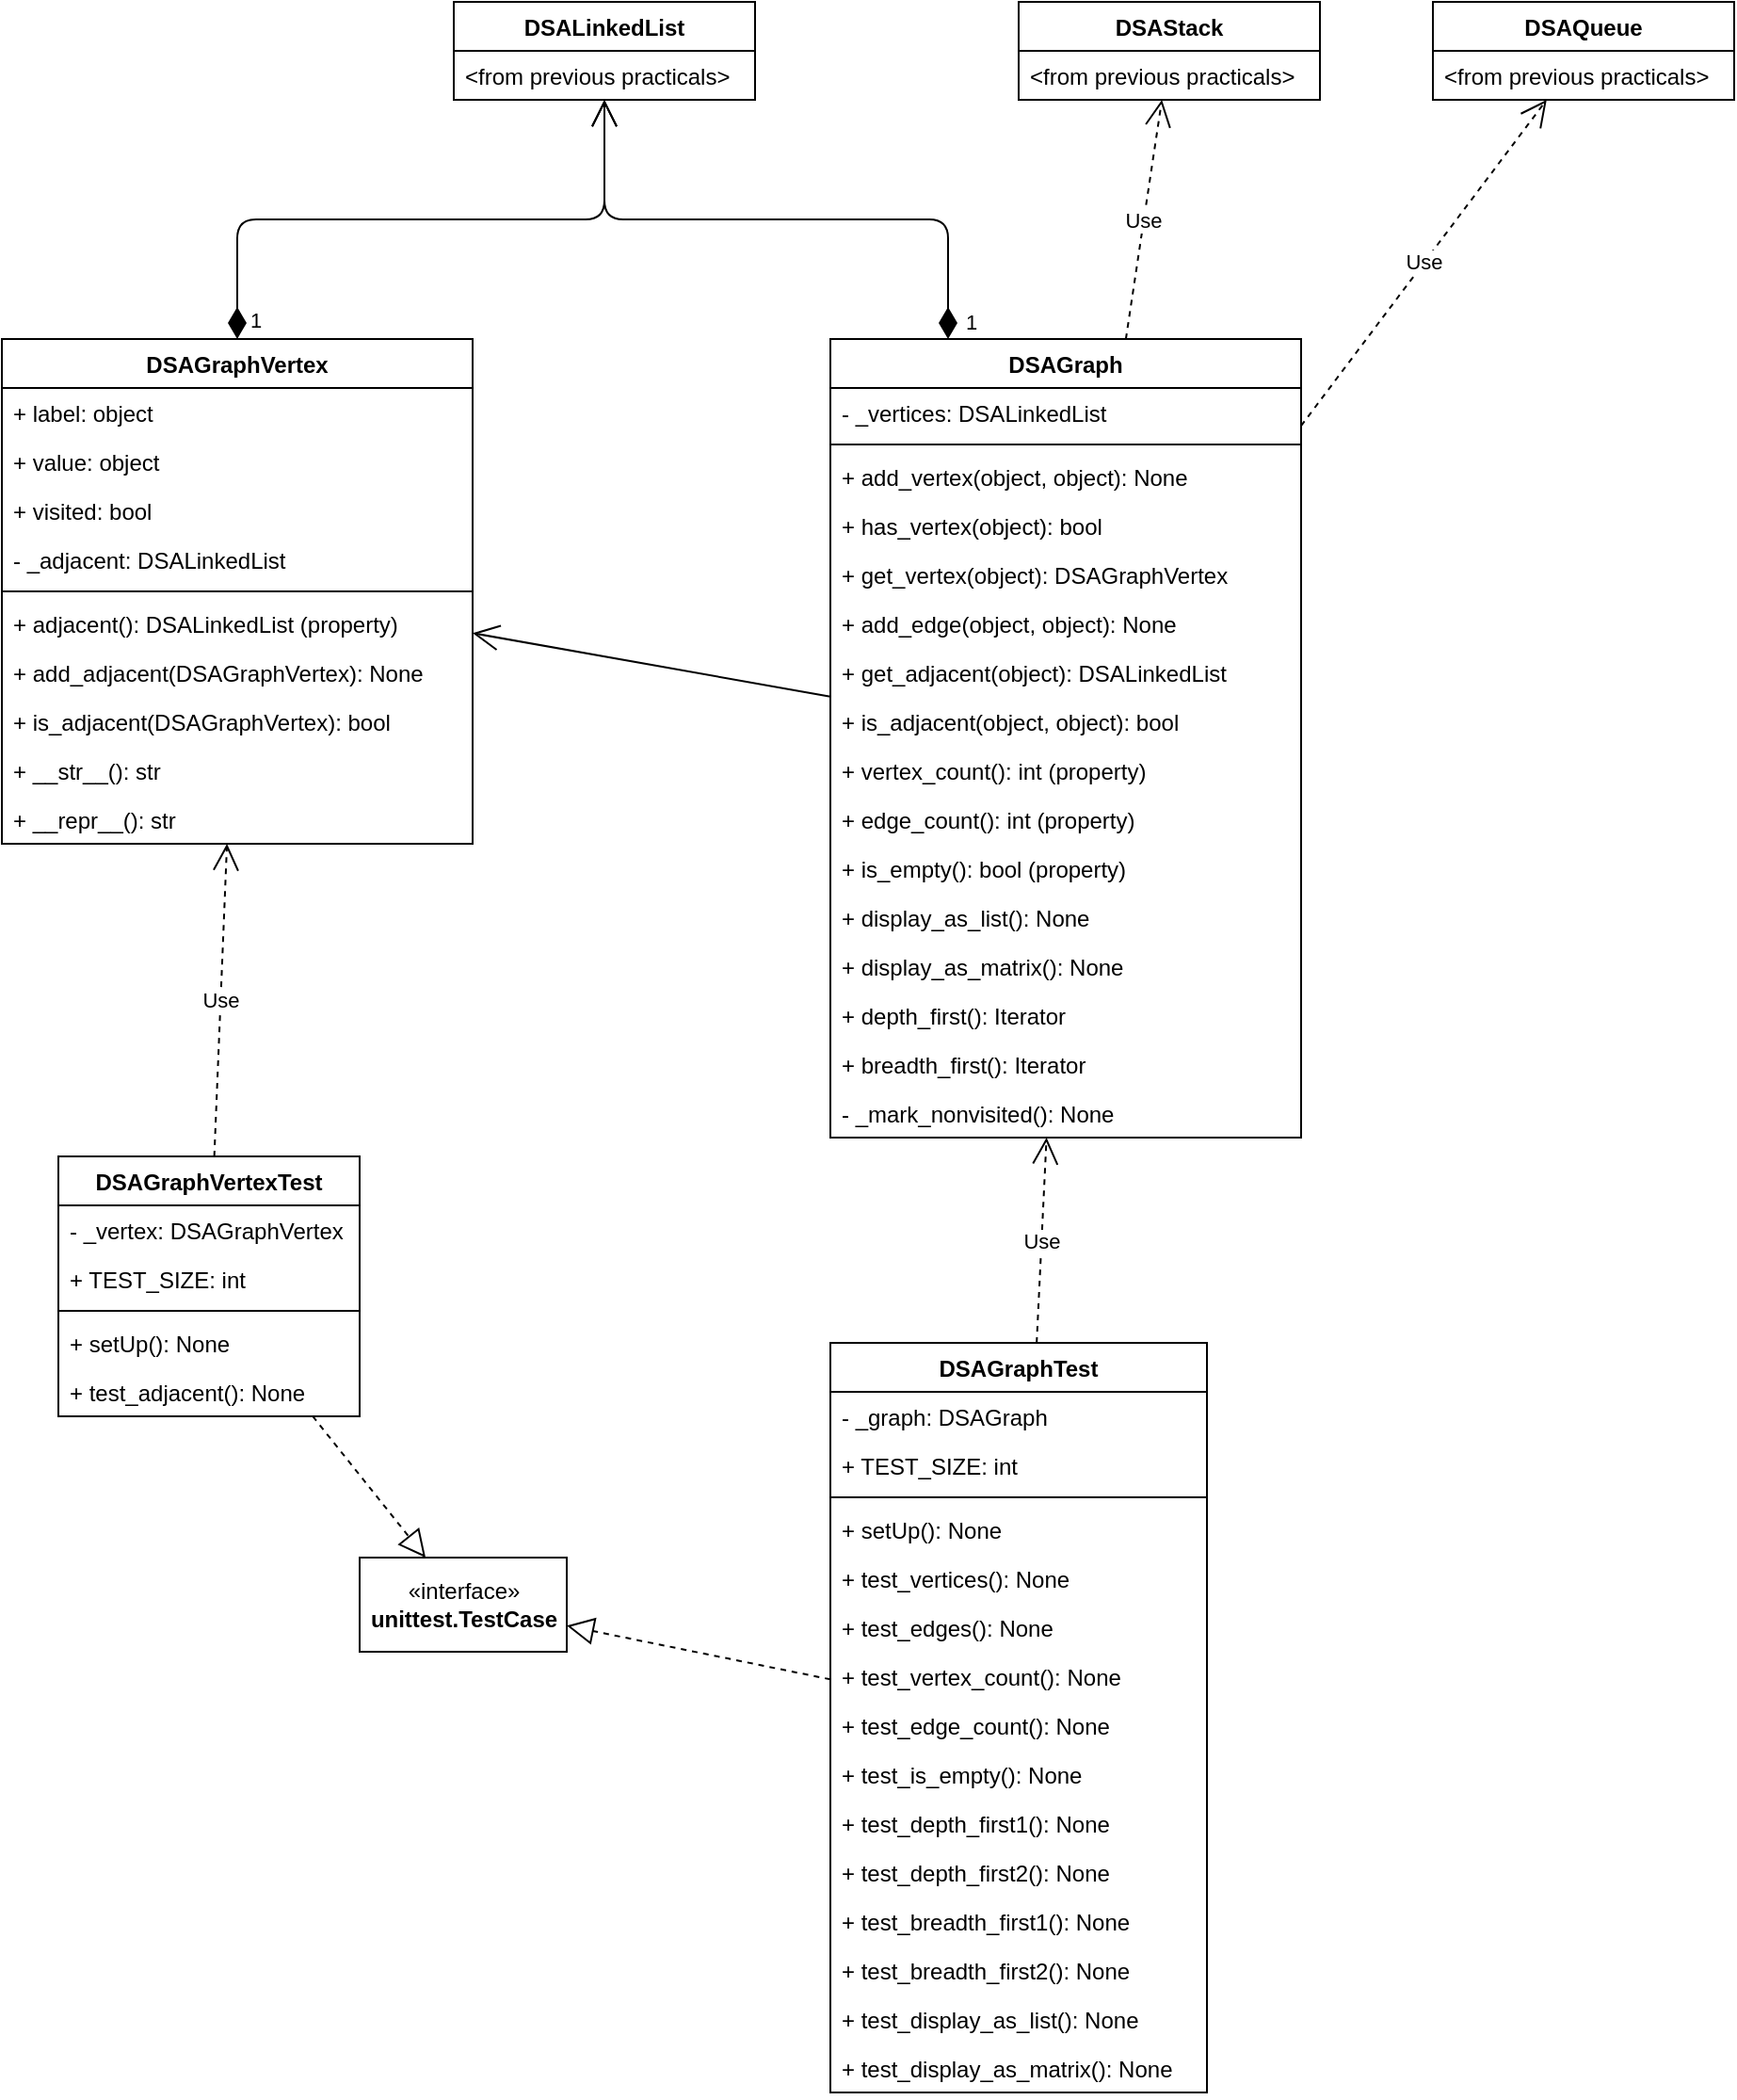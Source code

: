 <mxfile pages="1" version="11.2.8" type="device"><diagram id="qpqA-sJsl4YtewrL_Fn8" name="Page-1"><mxGraphModel dx="1422" dy="762" grid="1" gridSize="10" guides="1" tooltips="1" connect="1" arrows="1" fold="1" page="1" pageScale="1" pageWidth="1169" pageHeight="1654" math="0" shadow="0"><root><mxCell id="0"/><mxCell id="1" parent="0"/><mxCell id="rgTWz6OwyTQkIcWqFSW5-1" value="DSAGraphVertex" style="swimlane;fontStyle=1;align=center;verticalAlign=top;childLayout=stackLayout;horizontal=1;startSize=26;horizontalStack=0;resizeParent=1;resizeParentMax=0;resizeLast=0;collapsible=1;marginBottom=0;" parent="1" vertex="1"><mxGeometry x="40" y="216" width="250" height="268" as="geometry"/></mxCell><mxCell id="rgTWz6OwyTQkIcWqFSW5-2" value="+ label: object" style="text;strokeColor=none;fillColor=none;align=left;verticalAlign=top;spacingLeft=4;spacingRight=4;overflow=hidden;rotatable=0;points=[[0,0.5],[1,0.5]];portConstraint=eastwest;" parent="rgTWz6OwyTQkIcWqFSW5-1" vertex="1"><mxGeometry y="26" width="250" height="26" as="geometry"/></mxCell><mxCell id="rgTWz6OwyTQkIcWqFSW5-5" value="+ value: object" style="text;strokeColor=none;fillColor=none;align=left;verticalAlign=top;spacingLeft=4;spacingRight=4;overflow=hidden;rotatable=0;points=[[0,0.5],[1,0.5]];portConstraint=eastwest;" parent="rgTWz6OwyTQkIcWqFSW5-1" vertex="1"><mxGeometry y="52" width="250" height="26" as="geometry"/></mxCell><mxCell id="rgTWz6OwyTQkIcWqFSW5-6" value="+ visited: bool" style="text;strokeColor=none;fillColor=none;align=left;verticalAlign=top;spacingLeft=4;spacingRight=4;overflow=hidden;rotatable=0;points=[[0,0.5],[1,0.5]];portConstraint=eastwest;" parent="rgTWz6OwyTQkIcWqFSW5-1" vertex="1"><mxGeometry y="78" width="250" height="26" as="geometry"/></mxCell><mxCell id="rgTWz6OwyTQkIcWqFSW5-8" value="- _adjacent: DSALinkedList" style="text;strokeColor=none;fillColor=none;align=left;verticalAlign=top;spacingLeft=4;spacingRight=4;overflow=hidden;rotatable=0;points=[[0,0.5],[1,0.5]];portConstraint=eastwest;" parent="rgTWz6OwyTQkIcWqFSW5-1" vertex="1"><mxGeometry y="104" width="250" height="26" as="geometry"/></mxCell><mxCell id="rgTWz6OwyTQkIcWqFSW5-3" value="" style="line;strokeWidth=1;fillColor=none;align=left;verticalAlign=middle;spacingTop=-1;spacingLeft=3;spacingRight=3;rotatable=0;labelPosition=right;points=[];portConstraint=eastwest;" parent="rgTWz6OwyTQkIcWqFSW5-1" vertex="1"><mxGeometry y="130" width="250" height="8" as="geometry"/></mxCell><mxCell id="rgTWz6OwyTQkIcWqFSW5-12" value="+ adjacent(): DSALinkedList (property)" style="text;strokeColor=none;fillColor=none;align=left;verticalAlign=top;spacingLeft=4;spacingRight=4;overflow=hidden;rotatable=0;points=[[0,0.5],[1,0.5]];portConstraint=eastwest;" parent="rgTWz6OwyTQkIcWqFSW5-1" vertex="1"><mxGeometry y="138" width="250" height="26" as="geometry"/></mxCell><mxCell id="rgTWz6OwyTQkIcWqFSW5-4" value="+ add_adjacent(DSAGraphVertex): None" style="text;strokeColor=none;fillColor=none;align=left;verticalAlign=top;spacingLeft=4;spacingRight=4;overflow=hidden;rotatable=0;points=[[0,0.5],[1,0.5]];portConstraint=eastwest;" parent="rgTWz6OwyTQkIcWqFSW5-1" vertex="1"><mxGeometry y="164" width="250" height="26" as="geometry"/></mxCell><mxCell id="rgTWz6OwyTQkIcWqFSW5-9" value="+ is_adjacent(DSAGraphVertex): bool" style="text;strokeColor=none;fillColor=none;align=left;verticalAlign=top;spacingLeft=4;spacingRight=4;overflow=hidden;rotatable=0;points=[[0,0.5],[1,0.5]];portConstraint=eastwest;" parent="rgTWz6OwyTQkIcWqFSW5-1" vertex="1"><mxGeometry y="190" width="250" height="26" as="geometry"/></mxCell><mxCell id="rgTWz6OwyTQkIcWqFSW5-10" value="+ __str__(): str" style="text;strokeColor=none;fillColor=none;align=left;verticalAlign=top;spacingLeft=4;spacingRight=4;overflow=hidden;rotatable=0;points=[[0,0.5],[1,0.5]];portConstraint=eastwest;" parent="rgTWz6OwyTQkIcWqFSW5-1" vertex="1"><mxGeometry y="216" width="250" height="26" as="geometry"/></mxCell><mxCell id="rgTWz6OwyTQkIcWqFSW5-11" value="+ __repr__(): str" style="text;strokeColor=none;fillColor=none;align=left;verticalAlign=top;spacingLeft=4;spacingRight=4;overflow=hidden;rotatable=0;points=[[0,0.5],[1,0.5]];portConstraint=eastwest;" parent="rgTWz6OwyTQkIcWqFSW5-1" vertex="1"><mxGeometry y="242" width="250" height="26" as="geometry"/></mxCell><mxCell id="rgTWz6OwyTQkIcWqFSW5-13" value="DSALinkedList" style="swimlane;fontStyle=1;align=center;verticalAlign=top;childLayout=stackLayout;horizontal=1;startSize=26;horizontalStack=0;resizeParent=1;resizeParentMax=0;resizeLast=0;collapsible=1;marginBottom=0;" parent="1" vertex="1"><mxGeometry x="280" y="37" width="160" height="52" as="geometry"/></mxCell><mxCell id="rgTWz6OwyTQkIcWqFSW5-14" value="&lt;from previous practicals&gt;" style="text;strokeColor=none;fillColor=none;align=left;verticalAlign=top;spacingLeft=4;spacingRight=4;overflow=hidden;rotatable=0;points=[[0,0.5],[1,0.5]];portConstraint=eastwest;" parent="rgTWz6OwyTQkIcWqFSW5-13" vertex="1"><mxGeometry y="26" width="160" height="26" as="geometry"/></mxCell><mxCell id="rgTWz6OwyTQkIcWqFSW5-17" value="DSAQueue" style="swimlane;fontStyle=1;align=center;verticalAlign=top;childLayout=stackLayout;horizontal=1;startSize=26;horizontalStack=0;resizeParent=1;resizeParentMax=0;resizeLast=0;collapsible=1;marginBottom=0;" parent="1" vertex="1"><mxGeometry x="800" y="37" width="160" height="52" as="geometry"/></mxCell><mxCell id="rgTWz6OwyTQkIcWqFSW5-18" value="&lt;from previous practicals&gt;" style="text;strokeColor=none;fillColor=none;align=left;verticalAlign=top;spacingLeft=4;spacingRight=4;overflow=hidden;rotatable=0;points=[[0,0.5],[1,0.5]];portConstraint=eastwest;" parent="rgTWz6OwyTQkIcWqFSW5-17" vertex="1"><mxGeometry y="26" width="160" height="26" as="geometry"/></mxCell><mxCell id="rgTWz6OwyTQkIcWqFSW5-19" value="DSAStack" style="swimlane;fontStyle=1;align=center;verticalAlign=top;childLayout=stackLayout;horizontal=1;startSize=26;horizontalStack=0;resizeParent=1;resizeParentMax=0;resizeLast=0;collapsible=1;marginBottom=0;" parent="1" vertex="1"><mxGeometry x="580" y="37" width="160" height="52" as="geometry"/></mxCell><mxCell id="rgTWz6OwyTQkIcWqFSW5-20" value="&lt;from previous practicals&gt;" style="text;strokeColor=none;fillColor=none;align=left;verticalAlign=top;spacingLeft=4;spacingRight=4;overflow=hidden;rotatable=0;points=[[0,0.5],[1,0.5]];portConstraint=eastwest;" parent="rgTWz6OwyTQkIcWqFSW5-19" vertex="1"><mxGeometry y="26" width="160" height="26" as="geometry"/></mxCell><mxCell id="rgTWz6OwyTQkIcWqFSW5-25" value="DSAGraph" style="swimlane;fontStyle=1;align=center;verticalAlign=top;childLayout=stackLayout;horizontal=1;startSize=26;horizontalStack=0;resizeParent=1;resizeParentMax=0;resizeLast=0;collapsible=1;marginBottom=0;" parent="1" vertex="1"><mxGeometry x="480" y="216" width="250" height="424" as="geometry"/></mxCell><mxCell id="rgTWz6OwyTQkIcWqFSW5-26" value="- _vertices: DSALinkedList" style="text;strokeColor=none;fillColor=none;align=left;verticalAlign=top;spacingLeft=4;spacingRight=4;overflow=hidden;rotatable=0;points=[[0,0.5],[1,0.5]];portConstraint=eastwest;" parent="rgTWz6OwyTQkIcWqFSW5-25" vertex="1"><mxGeometry y="26" width="250" height="26" as="geometry"/></mxCell><mxCell id="rgTWz6OwyTQkIcWqFSW5-27" value="" style="line;strokeWidth=1;fillColor=none;align=left;verticalAlign=middle;spacingTop=-1;spacingLeft=3;spacingRight=3;rotatable=0;labelPosition=right;points=[];portConstraint=eastwest;" parent="rgTWz6OwyTQkIcWqFSW5-25" vertex="1"><mxGeometry y="52" width="250" height="8" as="geometry"/></mxCell><mxCell id="rgTWz6OwyTQkIcWqFSW5-28" value="+ add_vertex(object, object): None" style="text;strokeColor=none;fillColor=none;align=left;verticalAlign=top;spacingLeft=4;spacingRight=4;overflow=hidden;rotatable=0;points=[[0,0.5],[1,0.5]];portConstraint=eastwest;" parent="rgTWz6OwyTQkIcWqFSW5-25" vertex="1"><mxGeometry y="60" width="250" height="26" as="geometry"/></mxCell><mxCell id="rgTWz6OwyTQkIcWqFSW5-29" value="+ has_vertex(object): bool" style="text;strokeColor=none;fillColor=none;align=left;verticalAlign=top;spacingLeft=4;spacingRight=4;overflow=hidden;rotatable=0;points=[[0,0.5],[1,0.5]];portConstraint=eastwest;" parent="rgTWz6OwyTQkIcWqFSW5-25" vertex="1"><mxGeometry y="86" width="250" height="26" as="geometry"/></mxCell><mxCell id="rgTWz6OwyTQkIcWqFSW5-30" value="+ get_vertex(object): DSAGraphVertex" style="text;strokeColor=none;fillColor=none;align=left;verticalAlign=top;spacingLeft=4;spacingRight=4;overflow=hidden;rotatable=0;points=[[0,0.5],[1,0.5]];portConstraint=eastwest;" parent="rgTWz6OwyTQkIcWqFSW5-25" vertex="1"><mxGeometry y="112" width="250" height="26" as="geometry"/></mxCell><mxCell id="rgTWz6OwyTQkIcWqFSW5-31" value="+ add_edge(object, object): None" style="text;strokeColor=none;fillColor=none;align=left;verticalAlign=top;spacingLeft=4;spacingRight=4;overflow=hidden;rotatable=0;points=[[0,0.5],[1,0.5]];portConstraint=eastwest;" parent="rgTWz6OwyTQkIcWqFSW5-25" vertex="1"><mxGeometry y="138" width="250" height="26" as="geometry"/></mxCell><mxCell id="rgTWz6OwyTQkIcWqFSW5-32" value="+ get_adjacent(object): DSALinkedList" style="text;strokeColor=none;fillColor=none;align=left;verticalAlign=top;spacingLeft=4;spacingRight=4;overflow=hidden;rotatable=0;points=[[0,0.5],[1,0.5]];portConstraint=eastwest;" parent="rgTWz6OwyTQkIcWqFSW5-25" vertex="1"><mxGeometry y="164" width="250" height="26" as="geometry"/></mxCell><mxCell id="rgTWz6OwyTQkIcWqFSW5-33" value="+ is_adjacent(object, object): bool" style="text;strokeColor=none;fillColor=none;align=left;verticalAlign=top;spacingLeft=4;spacingRight=4;overflow=hidden;rotatable=0;points=[[0,0.5],[1,0.5]];portConstraint=eastwest;" parent="rgTWz6OwyTQkIcWqFSW5-25" vertex="1"><mxGeometry y="190" width="250" height="26" as="geometry"/></mxCell><mxCell id="rgTWz6OwyTQkIcWqFSW5-34" value="+ vertex_count(): int (property)" style="text;strokeColor=none;fillColor=none;align=left;verticalAlign=top;spacingLeft=4;spacingRight=4;overflow=hidden;rotatable=0;points=[[0,0.5],[1,0.5]];portConstraint=eastwest;" parent="rgTWz6OwyTQkIcWqFSW5-25" vertex="1"><mxGeometry y="216" width="250" height="26" as="geometry"/></mxCell><mxCell id="rgTWz6OwyTQkIcWqFSW5-35" value="+ edge_count(): int (property)" style="text;strokeColor=none;fillColor=none;align=left;verticalAlign=top;spacingLeft=4;spacingRight=4;overflow=hidden;rotatable=0;points=[[0,0.5],[1,0.5]];portConstraint=eastwest;" parent="rgTWz6OwyTQkIcWqFSW5-25" vertex="1"><mxGeometry y="242" width="250" height="26" as="geometry"/></mxCell><mxCell id="H5cdKa2NXZDfyeHN6l3v-3" value="+ is_empty(): bool (property)" style="text;strokeColor=none;fillColor=none;align=left;verticalAlign=top;spacingLeft=4;spacingRight=4;overflow=hidden;rotatable=0;points=[[0,0.5],[1,0.5]];portConstraint=eastwest;" parent="rgTWz6OwyTQkIcWqFSW5-25" vertex="1"><mxGeometry y="268" width="250" height="26" as="geometry"/></mxCell><mxCell id="rgTWz6OwyTQkIcWqFSW5-36" value="+ display_as_list(): None" style="text;strokeColor=none;fillColor=none;align=left;verticalAlign=top;spacingLeft=4;spacingRight=4;overflow=hidden;rotatable=0;points=[[0,0.5],[1,0.5]];portConstraint=eastwest;" parent="rgTWz6OwyTQkIcWqFSW5-25" vertex="1"><mxGeometry y="294" width="250" height="26" as="geometry"/></mxCell><mxCell id="rgTWz6OwyTQkIcWqFSW5-37" value="+ display_as_matrix(): None" style="text;strokeColor=none;fillColor=none;align=left;verticalAlign=top;spacingLeft=4;spacingRight=4;overflow=hidden;rotatable=0;points=[[0,0.5],[1,0.5]];portConstraint=eastwest;" parent="rgTWz6OwyTQkIcWqFSW5-25" vertex="1"><mxGeometry y="320" width="250" height="26" as="geometry"/></mxCell><mxCell id="rgTWz6OwyTQkIcWqFSW5-38" value="+ depth_first(): Iterator" style="text;strokeColor=none;fillColor=none;align=left;verticalAlign=top;spacingLeft=4;spacingRight=4;overflow=hidden;rotatable=0;points=[[0,0.5],[1,0.5]];portConstraint=eastwest;" parent="rgTWz6OwyTQkIcWqFSW5-25" vertex="1"><mxGeometry y="346" width="250" height="26" as="geometry"/></mxCell><mxCell id="rgTWz6OwyTQkIcWqFSW5-39" value="+ breadth_first(): Iterator" style="text;strokeColor=none;fillColor=none;align=left;verticalAlign=top;spacingLeft=4;spacingRight=4;overflow=hidden;rotatable=0;points=[[0,0.5],[1,0.5]];portConstraint=eastwest;" parent="rgTWz6OwyTQkIcWqFSW5-25" vertex="1"><mxGeometry y="372" width="250" height="26" as="geometry"/></mxCell><mxCell id="rgTWz6OwyTQkIcWqFSW5-40" value="- _mark_nonvisited(): None" style="text;strokeColor=none;fillColor=none;align=left;verticalAlign=top;spacingLeft=4;spacingRight=4;overflow=hidden;rotatable=0;points=[[0,0.5],[1,0.5]];portConstraint=eastwest;" parent="rgTWz6OwyTQkIcWqFSW5-25" vertex="1"><mxGeometry y="398" width="250" height="26" as="geometry"/></mxCell><mxCell id="rgTWz6OwyTQkIcWqFSW5-41" value="1" style="endArrow=open;html=1;endSize=12;startArrow=diamondThin;startSize=14;startFill=1;edgeStyle=orthogonalEdgeStyle;align=left;verticalAlign=bottom;" parent="1" source="rgTWz6OwyTQkIcWqFSW5-1" target="rgTWz6OwyTQkIcWqFSW5-13" edge="1"><mxGeometry x="-0.576" y="-62" relative="1" as="geometry"><mxPoint x="40" y="635" as="sourcePoint"/><mxPoint x="200" y="635" as="targetPoint"/><mxPoint as="offset"/></mxGeometry></mxCell><mxCell id="rgTWz6OwyTQkIcWqFSW5-42" value="1" style="endArrow=open;html=1;endSize=12;startArrow=diamondThin;startSize=14;startFill=1;edgeStyle=orthogonalEdgeStyle;align=left;verticalAlign=bottom;exitX=0.25;exitY=0;exitDx=0;exitDy=0;" parent="1" source="rgTWz6OwyTQkIcWqFSW5-25" target="rgTWz6OwyTQkIcWqFSW5-13" edge="1"><mxGeometry x="-0.591" y="64" relative="1" as="geometry"><mxPoint x="40" y="635" as="sourcePoint"/><mxPoint x="200" y="635" as="targetPoint"/><mxPoint x="7" y="-1" as="offset"/></mxGeometry></mxCell><mxCell id="rgTWz6OwyTQkIcWqFSW5-43" value="Use" style="endArrow=open;endSize=12;dashed=1;html=1;" parent="1" source="rgTWz6OwyTQkIcWqFSW5-25" target="rgTWz6OwyTQkIcWqFSW5-19" edge="1"><mxGeometry width="160" relative="1" as="geometry"><mxPoint x="40" y="635" as="sourcePoint"/><mxPoint x="200" y="635" as="targetPoint"/></mxGeometry></mxCell><mxCell id="rgTWz6OwyTQkIcWqFSW5-44" value="Use" style="endArrow=open;endSize=12;dashed=1;html=1;" parent="1" source="rgTWz6OwyTQkIcWqFSW5-25" target="rgTWz6OwyTQkIcWqFSW5-17" edge="1"><mxGeometry width="160" relative="1" as="geometry"><mxPoint x="40" y="635" as="sourcePoint"/><mxPoint x="200" y="635" as="targetPoint"/></mxGeometry></mxCell><mxCell id="rgTWz6OwyTQkIcWqFSW5-45" value="DSAGraphVertexTest" style="swimlane;fontStyle=1;align=center;verticalAlign=top;childLayout=stackLayout;horizontal=1;startSize=26;horizontalStack=0;resizeParent=1;resizeParentMax=0;resizeLast=0;collapsible=1;marginBottom=0;" parent="1" vertex="1"><mxGeometry x="70" y="650" width="160" height="138" as="geometry"/></mxCell><mxCell id="rgTWz6OwyTQkIcWqFSW5-46" value="- _vertex: DSAGraphVertex" style="text;strokeColor=none;fillColor=none;align=left;verticalAlign=top;spacingLeft=4;spacingRight=4;overflow=hidden;rotatable=0;points=[[0,0.5],[1,0.5]];portConstraint=eastwest;" parent="rgTWz6OwyTQkIcWqFSW5-45" vertex="1"><mxGeometry y="26" width="160" height="26" as="geometry"/></mxCell><mxCell id="rgTWz6OwyTQkIcWqFSW5-70" value="+ TEST_SIZE: int" style="text;strokeColor=none;fillColor=none;align=left;verticalAlign=top;spacingLeft=4;spacingRight=4;overflow=hidden;rotatable=0;points=[[0,0.5],[1,0.5]];portConstraint=eastwest;" parent="rgTWz6OwyTQkIcWqFSW5-45" vertex="1"><mxGeometry y="52" width="160" height="26" as="geometry"/></mxCell><mxCell id="rgTWz6OwyTQkIcWqFSW5-47" value="" style="line;strokeWidth=1;fillColor=none;align=left;verticalAlign=middle;spacingTop=-1;spacingLeft=3;spacingRight=3;rotatable=0;labelPosition=right;points=[];portConstraint=eastwest;" parent="rgTWz6OwyTQkIcWqFSW5-45" vertex="1"><mxGeometry y="78" width="160" height="8" as="geometry"/></mxCell><mxCell id="rgTWz6OwyTQkIcWqFSW5-48" value="+ setUp(): None" style="text;strokeColor=none;fillColor=none;align=left;verticalAlign=top;spacingLeft=4;spacingRight=4;overflow=hidden;rotatable=0;points=[[0,0.5],[1,0.5]];portConstraint=eastwest;" parent="rgTWz6OwyTQkIcWqFSW5-45" vertex="1"><mxGeometry y="86" width="160" height="26" as="geometry"/></mxCell><mxCell id="rgTWz6OwyTQkIcWqFSW5-50" value="+ test_adjacent(): None" style="text;strokeColor=none;fillColor=none;align=left;verticalAlign=top;spacingLeft=4;spacingRight=4;overflow=hidden;rotatable=0;points=[[0,0.5],[1,0.5]];portConstraint=eastwest;" parent="rgTWz6OwyTQkIcWqFSW5-45" vertex="1"><mxGeometry y="112" width="160" height="26" as="geometry"/></mxCell><mxCell id="rgTWz6OwyTQkIcWqFSW5-49" value="«interface»&lt;br&gt;&lt;b&gt;unittest.TestCase&lt;/b&gt;" style="html=1;" parent="1" vertex="1"><mxGeometry x="230" y="863" width="110" height="50" as="geometry"/></mxCell><mxCell id="rgTWz6OwyTQkIcWqFSW5-53" value="Use" style="endArrow=open;endSize=12;dashed=1;html=1;" parent="1" source="rgTWz6OwyTQkIcWqFSW5-45" target="rgTWz6OwyTQkIcWqFSW5-1" edge="1"><mxGeometry width="160" relative="1" as="geometry"><mxPoint x="150" y="880" as="sourcePoint"/><mxPoint x="310" y="880" as="targetPoint"/></mxGeometry></mxCell><mxCell id="rgTWz6OwyTQkIcWqFSW5-54" value="DSAGraphTest" style="swimlane;fontStyle=1;align=center;verticalAlign=top;childLayout=stackLayout;horizontal=1;startSize=26;horizontalStack=0;resizeParent=1;resizeParentMax=0;resizeLast=0;collapsible=1;marginBottom=0;" parent="1" vertex="1"><mxGeometry x="480" y="749" width="200" height="398" as="geometry"/></mxCell><mxCell id="rgTWz6OwyTQkIcWqFSW5-55" value="- _graph: DSAGraph" style="text;strokeColor=none;fillColor=none;align=left;verticalAlign=top;spacingLeft=4;spacingRight=4;overflow=hidden;rotatable=0;points=[[0,0.5],[1,0.5]];portConstraint=eastwest;" parent="rgTWz6OwyTQkIcWqFSW5-54" vertex="1"><mxGeometry y="26" width="200" height="26" as="geometry"/></mxCell><mxCell id="rgTWz6OwyTQkIcWqFSW5-59" value="+ TEST_SIZE: int" style="text;strokeColor=none;fillColor=none;align=left;verticalAlign=top;spacingLeft=4;spacingRight=4;overflow=hidden;rotatable=0;points=[[0,0.5],[1,0.5]];portConstraint=eastwest;" parent="rgTWz6OwyTQkIcWqFSW5-54" vertex="1"><mxGeometry y="52" width="200" height="26" as="geometry"/></mxCell><mxCell id="rgTWz6OwyTQkIcWqFSW5-56" value="" style="line;strokeWidth=1;fillColor=none;align=left;verticalAlign=middle;spacingTop=-1;spacingLeft=3;spacingRight=3;rotatable=0;labelPosition=right;points=[];portConstraint=eastwest;" parent="rgTWz6OwyTQkIcWqFSW5-54" vertex="1"><mxGeometry y="78" width="200" height="8" as="geometry"/></mxCell><mxCell id="rgTWz6OwyTQkIcWqFSW5-57" value="+ setUp(): None" style="text;strokeColor=none;fillColor=none;align=left;verticalAlign=top;spacingLeft=4;spacingRight=4;overflow=hidden;rotatable=0;points=[[0,0.5],[1,0.5]];portConstraint=eastwest;" parent="rgTWz6OwyTQkIcWqFSW5-54" vertex="1"><mxGeometry y="86" width="200" height="26" as="geometry"/></mxCell><mxCell id="rgTWz6OwyTQkIcWqFSW5-60" value="+ test_vertices(): None" style="text;strokeColor=none;fillColor=none;align=left;verticalAlign=top;spacingLeft=4;spacingRight=4;overflow=hidden;rotatable=0;points=[[0,0.5],[1,0.5]];portConstraint=eastwest;" parent="rgTWz6OwyTQkIcWqFSW5-54" vertex="1"><mxGeometry y="112" width="200" height="26" as="geometry"/></mxCell><mxCell id="rgTWz6OwyTQkIcWqFSW5-61" value="+ test_edges(): None" style="text;strokeColor=none;fillColor=none;align=left;verticalAlign=top;spacingLeft=4;spacingRight=4;overflow=hidden;rotatable=0;points=[[0,0.5],[1,0.5]];portConstraint=eastwest;" parent="rgTWz6OwyTQkIcWqFSW5-54" vertex="1"><mxGeometry y="138" width="200" height="26" as="geometry"/></mxCell><mxCell id="rgTWz6OwyTQkIcWqFSW5-62" value="+ test_vertex_count(): None" style="text;strokeColor=none;fillColor=none;align=left;verticalAlign=top;spacingLeft=4;spacingRight=4;overflow=hidden;rotatable=0;points=[[0,0.5],[1,0.5]];portConstraint=eastwest;" parent="rgTWz6OwyTQkIcWqFSW5-54" vertex="1"><mxGeometry y="164" width="200" height="26" as="geometry"/></mxCell><mxCell id="rgTWz6OwyTQkIcWqFSW5-63" value="+ test_edge_count(): None" style="text;strokeColor=none;fillColor=none;align=left;verticalAlign=top;spacingLeft=4;spacingRight=4;overflow=hidden;rotatable=0;points=[[0,0.5],[1,0.5]];portConstraint=eastwest;" parent="rgTWz6OwyTQkIcWqFSW5-54" vertex="1"><mxGeometry y="190" width="200" height="26" as="geometry"/></mxCell><mxCell id="H5cdKa2NXZDfyeHN6l3v-4" value="+ test_is_empty(): None" style="text;strokeColor=none;fillColor=none;align=left;verticalAlign=top;spacingLeft=4;spacingRight=4;overflow=hidden;rotatable=0;points=[[0,0.5],[1,0.5]];portConstraint=eastwest;" parent="rgTWz6OwyTQkIcWqFSW5-54" vertex="1"><mxGeometry y="216" width="200" height="26" as="geometry"/></mxCell><mxCell id="rgTWz6OwyTQkIcWqFSW5-64" value="+ test_depth_first1(): None" style="text;strokeColor=none;fillColor=none;align=left;verticalAlign=top;spacingLeft=4;spacingRight=4;overflow=hidden;rotatable=0;points=[[0,0.5],[1,0.5]];portConstraint=eastwest;" parent="rgTWz6OwyTQkIcWqFSW5-54" vertex="1"><mxGeometry y="242" width="200" height="26" as="geometry"/></mxCell><mxCell id="H5cdKa2NXZDfyeHN6l3v-1" value="+ test_depth_first2(): None" style="text;strokeColor=none;fillColor=none;align=left;verticalAlign=top;spacingLeft=4;spacingRight=4;overflow=hidden;rotatable=0;points=[[0,0.5],[1,0.5]];portConstraint=eastwest;" parent="rgTWz6OwyTQkIcWqFSW5-54" vertex="1"><mxGeometry y="268" width="200" height="26" as="geometry"/></mxCell><mxCell id="rgTWz6OwyTQkIcWqFSW5-65" value="+ test_breadth_first1(): None" style="text;strokeColor=none;fillColor=none;align=left;verticalAlign=top;spacingLeft=4;spacingRight=4;overflow=hidden;rotatable=0;points=[[0,0.5],[1,0.5]];portConstraint=eastwest;" parent="rgTWz6OwyTQkIcWqFSW5-54" vertex="1"><mxGeometry y="294" width="200" height="26" as="geometry"/></mxCell><mxCell id="H5cdKa2NXZDfyeHN6l3v-2" value="+ test_breadth_first2(): None" style="text;strokeColor=none;fillColor=none;align=left;verticalAlign=top;spacingLeft=4;spacingRight=4;overflow=hidden;rotatable=0;points=[[0,0.5],[1,0.5]];portConstraint=eastwest;" parent="rgTWz6OwyTQkIcWqFSW5-54" vertex="1"><mxGeometry y="320" width="200" height="26" as="geometry"/></mxCell><mxCell id="rgTWz6OwyTQkIcWqFSW5-66" value="+ test_display_as_list(): None" style="text;strokeColor=none;fillColor=none;align=left;verticalAlign=top;spacingLeft=4;spacingRight=4;overflow=hidden;rotatable=0;points=[[0,0.5],[1,0.5]];portConstraint=eastwest;" parent="rgTWz6OwyTQkIcWqFSW5-54" vertex="1"><mxGeometry y="346" width="200" height="26" as="geometry"/></mxCell><mxCell id="rgTWz6OwyTQkIcWqFSW5-67" value="+ test_display_as_matrix(): None" style="text;strokeColor=none;fillColor=none;align=left;verticalAlign=top;spacingLeft=4;spacingRight=4;overflow=hidden;rotatable=0;points=[[0,0.5],[1,0.5]];portConstraint=eastwest;" parent="rgTWz6OwyTQkIcWqFSW5-54" vertex="1"><mxGeometry y="372" width="200" height="26" as="geometry"/></mxCell><mxCell id="rgTWz6OwyTQkIcWqFSW5-58" value="Use" style="endArrow=open;endSize=12;dashed=1;html=1;" parent="1" source="rgTWz6OwyTQkIcWqFSW5-54" target="rgTWz6OwyTQkIcWqFSW5-25" edge="1"><mxGeometry width="160" relative="1" as="geometry"><mxPoint x="350" y="970" as="sourcePoint"/><mxPoint x="510" y="970" as="targetPoint"/></mxGeometry></mxCell><mxCell id="rgTWz6OwyTQkIcWqFSW5-68" value="" style="endArrow=block;dashed=1;endFill=0;endSize=12;html=1;" parent="1" source="rgTWz6OwyTQkIcWqFSW5-54" target="rgTWz6OwyTQkIcWqFSW5-49" edge="1"><mxGeometry width="160" relative="1" as="geometry"><mxPoint x="40" y="1090" as="sourcePoint"/><mxPoint x="200" y="1090" as="targetPoint"/></mxGeometry></mxCell><mxCell id="rgTWz6OwyTQkIcWqFSW5-69" value="" style="endArrow=block;dashed=1;endFill=0;endSize=12;html=1;" parent="1" source="rgTWz6OwyTQkIcWqFSW5-45" target="rgTWz6OwyTQkIcWqFSW5-49" edge="1"><mxGeometry width="160" relative="1" as="geometry"><mxPoint x="40" y="1090" as="sourcePoint"/><mxPoint x="200" y="1090" as="targetPoint"/></mxGeometry></mxCell><mxCell id="AKXD7BrTljRkPIaIEsTO-2" value="" style="endArrow=open;endFill=1;endSize=12;html=1;" edge="1" parent="1" source="rgTWz6OwyTQkIcWqFSW5-25" target="rgTWz6OwyTQkIcWqFSW5-1"><mxGeometry width="160" relative="1" as="geometry"><mxPoint x="260" y="574.5" as="sourcePoint"/><mxPoint x="420" y="574.5" as="targetPoint"/></mxGeometry></mxCell></root></mxGraphModel></diagram></mxfile>